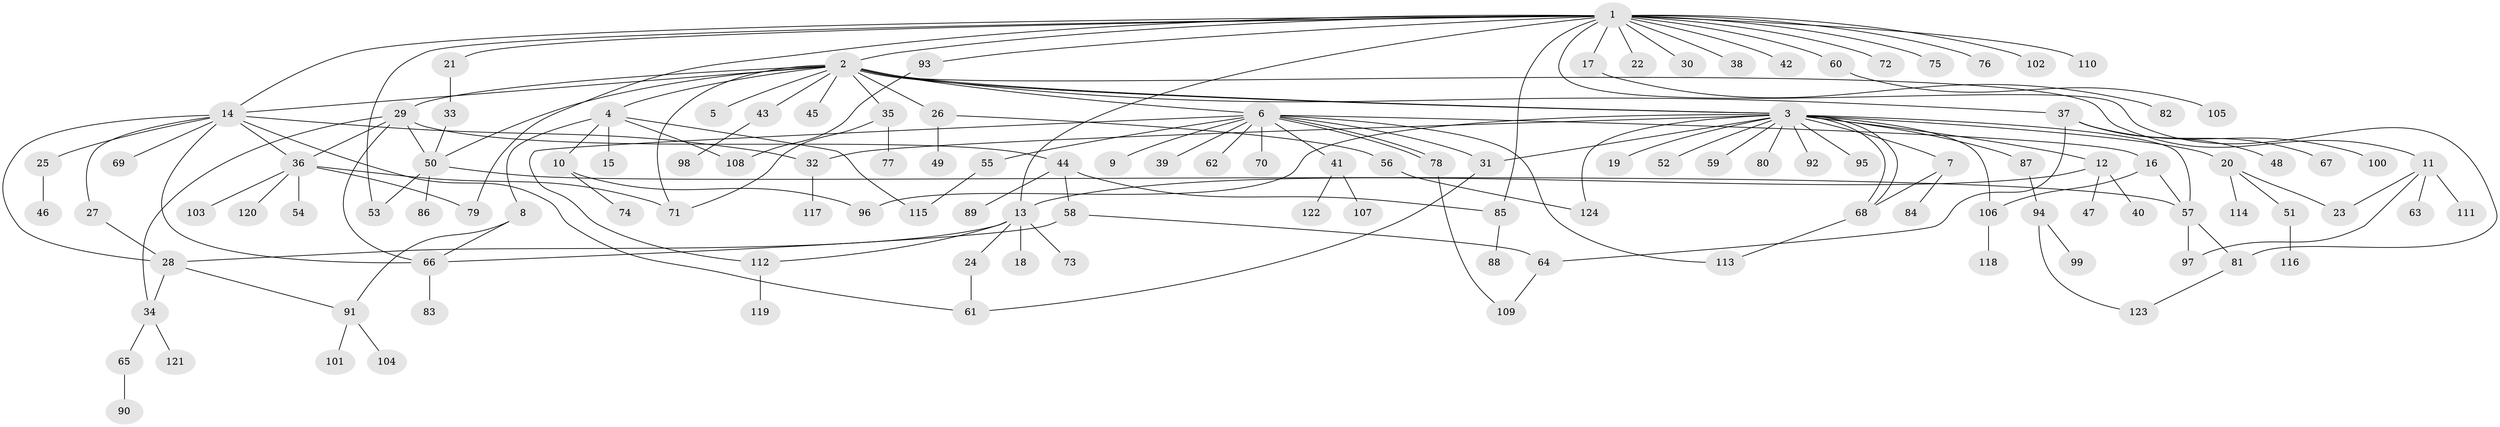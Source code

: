 // Generated by graph-tools (version 1.1) at 2025/35/03/09/25 02:35:48]
// undirected, 124 vertices, 163 edges
graph export_dot {
graph [start="1"]
  node [color=gray90,style=filled];
  1;
  2;
  3;
  4;
  5;
  6;
  7;
  8;
  9;
  10;
  11;
  12;
  13;
  14;
  15;
  16;
  17;
  18;
  19;
  20;
  21;
  22;
  23;
  24;
  25;
  26;
  27;
  28;
  29;
  30;
  31;
  32;
  33;
  34;
  35;
  36;
  37;
  38;
  39;
  40;
  41;
  42;
  43;
  44;
  45;
  46;
  47;
  48;
  49;
  50;
  51;
  52;
  53;
  54;
  55;
  56;
  57;
  58;
  59;
  60;
  61;
  62;
  63;
  64;
  65;
  66;
  67;
  68;
  69;
  70;
  71;
  72;
  73;
  74;
  75;
  76;
  77;
  78;
  79;
  80;
  81;
  82;
  83;
  84;
  85;
  86;
  87;
  88;
  89;
  90;
  91;
  92;
  93;
  94;
  95;
  96;
  97;
  98;
  99;
  100;
  101;
  102;
  103;
  104;
  105;
  106;
  107;
  108;
  109;
  110;
  111;
  112;
  113;
  114;
  115;
  116;
  117;
  118;
  119;
  120;
  121;
  122;
  123;
  124;
  1 -- 2;
  1 -- 13;
  1 -- 14;
  1 -- 17;
  1 -- 21;
  1 -- 22;
  1 -- 30;
  1 -- 38;
  1 -- 42;
  1 -- 53;
  1 -- 60;
  1 -- 72;
  1 -- 75;
  1 -- 76;
  1 -- 79;
  1 -- 81;
  1 -- 85;
  1 -- 93;
  1 -- 102;
  1 -- 110;
  2 -- 3;
  2 -- 3;
  2 -- 4;
  2 -- 5;
  2 -- 6;
  2 -- 11;
  2 -- 14;
  2 -- 26;
  2 -- 29;
  2 -- 35;
  2 -- 37;
  2 -- 43;
  2 -- 45;
  2 -- 50;
  2 -- 71;
  3 -- 7;
  3 -- 12;
  3 -- 19;
  3 -- 20;
  3 -- 31;
  3 -- 32;
  3 -- 52;
  3 -- 57;
  3 -- 59;
  3 -- 68;
  3 -- 68;
  3 -- 80;
  3 -- 87;
  3 -- 92;
  3 -- 95;
  3 -- 96;
  3 -- 106;
  3 -- 124;
  4 -- 8;
  4 -- 10;
  4 -- 15;
  4 -- 108;
  4 -- 115;
  6 -- 9;
  6 -- 16;
  6 -- 31;
  6 -- 39;
  6 -- 41;
  6 -- 55;
  6 -- 62;
  6 -- 70;
  6 -- 78;
  6 -- 78;
  6 -- 112;
  6 -- 113;
  7 -- 68;
  7 -- 84;
  8 -- 66;
  8 -- 91;
  10 -- 74;
  10 -- 96;
  11 -- 23;
  11 -- 63;
  11 -- 97;
  11 -- 111;
  12 -- 13;
  12 -- 40;
  12 -- 47;
  13 -- 18;
  13 -- 24;
  13 -- 28;
  13 -- 73;
  13 -- 112;
  14 -- 25;
  14 -- 27;
  14 -- 28;
  14 -- 32;
  14 -- 36;
  14 -- 61;
  14 -- 66;
  14 -- 69;
  16 -- 57;
  16 -- 106;
  17 -- 82;
  20 -- 23;
  20 -- 51;
  20 -- 114;
  21 -- 33;
  24 -- 61;
  25 -- 46;
  26 -- 49;
  26 -- 56;
  27 -- 28;
  28 -- 34;
  28 -- 91;
  29 -- 34;
  29 -- 36;
  29 -- 44;
  29 -- 50;
  29 -- 66;
  31 -- 61;
  32 -- 117;
  33 -- 50;
  34 -- 65;
  34 -- 121;
  35 -- 71;
  35 -- 77;
  36 -- 54;
  36 -- 71;
  36 -- 79;
  36 -- 103;
  36 -- 120;
  37 -- 48;
  37 -- 64;
  37 -- 67;
  37 -- 100;
  41 -- 107;
  41 -- 122;
  43 -- 98;
  44 -- 58;
  44 -- 85;
  44 -- 89;
  50 -- 53;
  50 -- 57;
  50 -- 86;
  51 -- 116;
  55 -- 115;
  56 -- 124;
  57 -- 81;
  57 -- 97;
  58 -- 64;
  58 -- 66;
  60 -- 105;
  64 -- 109;
  65 -- 90;
  66 -- 83;
  68 -- 113;
  78 -- 109;
  81 -- 123;
  85 -- 88;
  87 -- 94;
  91 -- 101;
  91 -- 104;
  93 -- 108;
  94 -- 99;
  94 -- 123;
  106 -- 118;
  112 -- 119;
}
